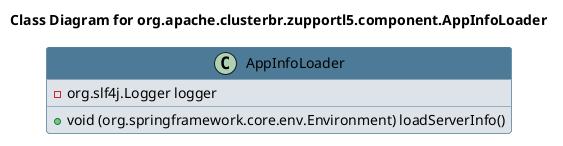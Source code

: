 @startuml 
skinparam class { 
 BackgroundColor #DEE3E9 
 ArrowColor #4D7A97 
 BorderColor #4D7A97 
}
left to right direction 
title Class Diagram for org.apache.clusterbr.zupportl5.component.AppInfoLoader
skinparam titleBackgroundColor White
skinparam classHeaderBackgroundColor #4D7A97 
skinparam stereotypeCBackgroundColor #F8981D 

class AppInfoLoader {
 - org.slf4j.Logger logger
 + void (org.springframework.core.env.Environment) loadServerInfo()
}
@enduml